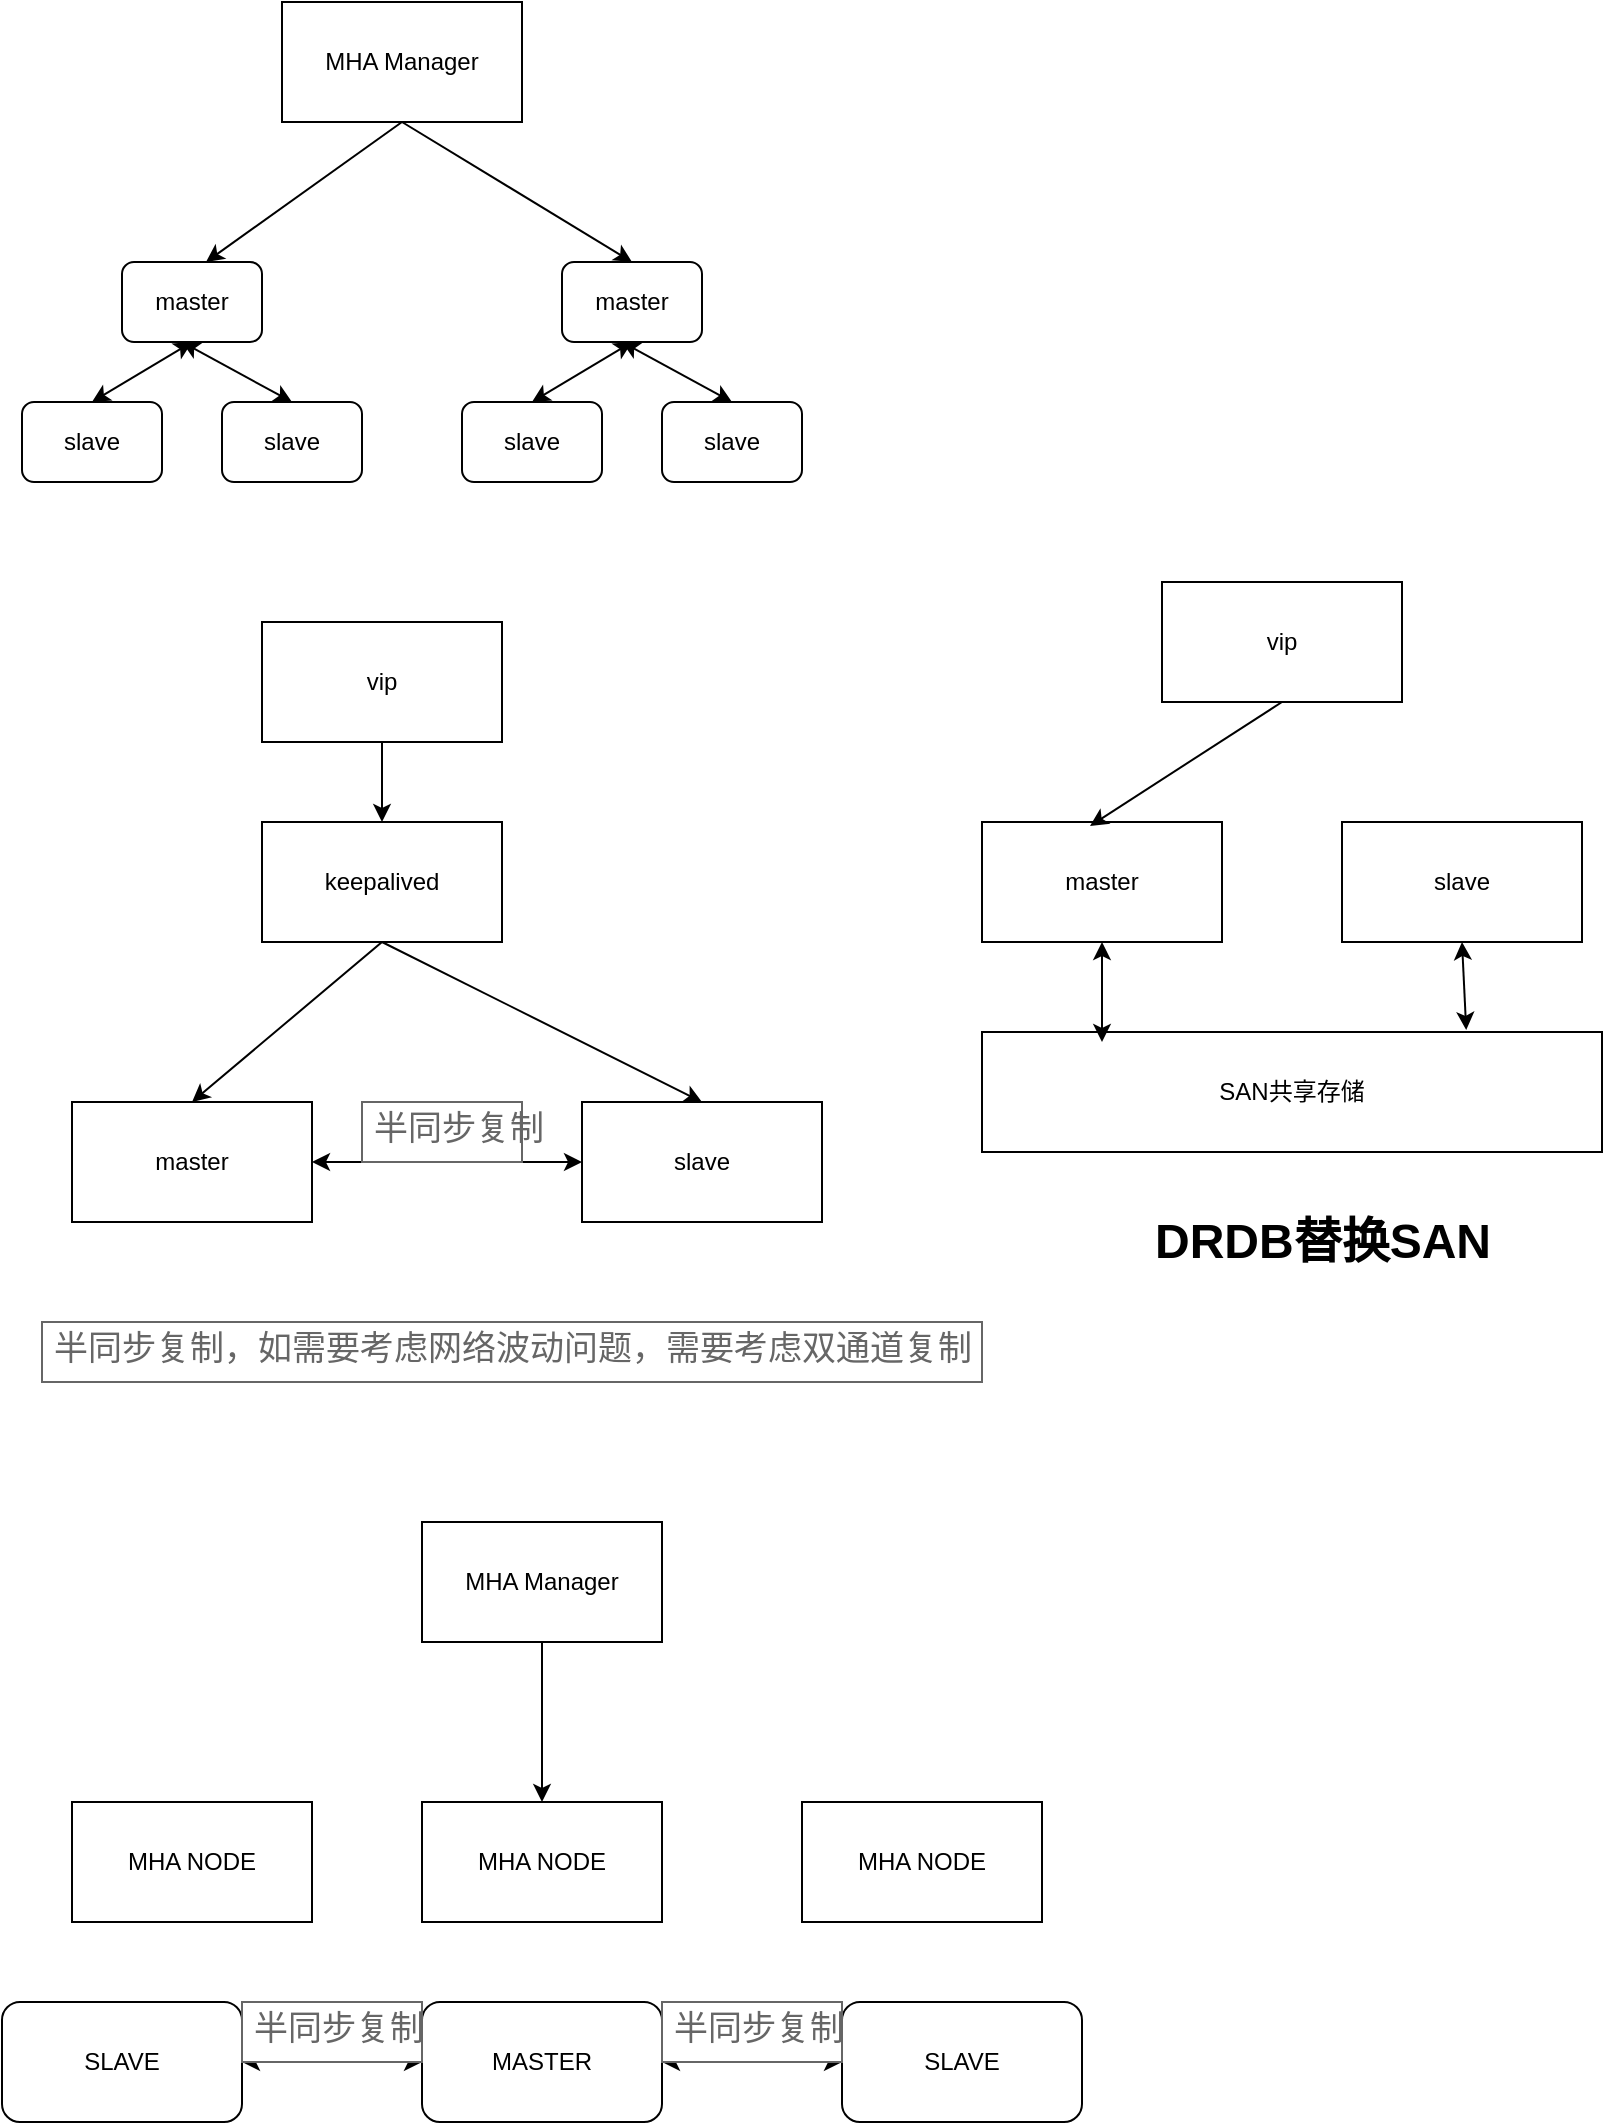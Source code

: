 <mxfile version="20.3.3" type="github">
  <diagram id="OuwgXyD_9DR6N_azSL5Z" name="第 1 页">
    <mxGraphModel dx="1422" dy="762" grid="1" gridSize="10" guides="1" tooltips="1" connect="1" arrows="1" fold="1" page="1" pageScale="1" pageWidth="827" pageHeight="1169" math="0" shadow="0">
      <root>
        <mxCell id="0" />
        <mxCell id="1" parent="0" />
        <mxCell id="eK1YIfd90ZRMdxl5LKId-1" value="MHA Manager" style="rounded=0;whiteSpace=wrap;html=1;" vertex="1" parent="1">
          <mxGeometry x="140" y="40" width="120" height="60" as="geometry" />
        </mxCell>
        <mxCell id="eK1YIfd90ZRMdxl5LKId-2" value="master" style="rounded=1;whiteSpace=wrap;html=1;" vertex="1" parent="1">
          <mxGeometry x="60" y="170" width="70" height="40" as="geometry" />
        </mxCell>
        <mxCell id="eK1YIfd90ZRMdxl5LKId-3" value="slave" style="rounded=1;whiteSpace=wrap;html=1;" vertex="1" parent="1">
          <mxGeometry x="110" y="240" width="70" height="40" as="geometry" />
        </mxCell>
        <mxCell id="eK1YIfd90ZRMdxl5LKId-4" value="slave" style="rounded=1;whiteSpace=wrap;html=1;" vertex="1" parent="1">
          <mxGeometry x="10" y="240" width="70" height="40" as="geometry" />
        </mxCell>
        <mxCell id="eK1YIfd90ZRMdxl5LKId-8" value="" style="endArrow=classic;html=1;rounded=0;exitX=0.5;exitY=1;exitDx=0;exitDy=0;entryX=0.6;entryY=0;entryDx=0;entryDy=0;entryPerimeter=0;" edge="1" parent="1" source="eK1YIfd90ZRMdxl5LKId-1" target="eK1YIfd90ZRMdxl5LKId-2">
          <mxGeometry width="50" height="50" relative="1" as="geometry">
            <mxPoint x="140" y="170" as="sourcePoint" />
            <mxPoint x="190" y="120" as="targetPoint" />
          </mxGeometry>
        </mxCell>
        <mxCell id="eK1YIfd90ZRMdxl5LKId-9" value="" style="endArrow=classic;html=1;rounded=0;exitX=0.5;exitY=1;exitDx=0;exitDy=0;entryX=0.5;entryY=0;entryDx=0;entryDy=0;" edge="1" parent="1" source="eK1YIfd90ZRMdxl5LKId-1">
          <mxGeometry width="50" height="50" relative="1" as="geometry">
            <mxPoint x="210" y="110" as="sourcePoint" />
            <mxPoint x="315" y="170" as="targetPoint" />
          </mxGeometry>
        </mxCell>
        <mxCell id="eK1YIfd90ZRMdxl5LKId-10" value="" style="endArrow=classic;startArrow=classic;html=1;rounded=0;exitX=0.5;exitY=0;exitDx=0;exitDy=0;entryX=0.5;entryY=1;entryDx=0;entryDy=0;" edge="1" parent="1" source="eK1YIfd90ZRMdxl5LKId-4" target="eK1YIfd90ZRMdxl5LKId-2">
          <mxGeometry width="50" height="50" relative="1" as="geometry">
            <mxPoint x="50" y="260" as="sourcePoint" />
            <mxPoint x="80" y="220" as="targetPoint" />
          </mxGeometry>
        </mxCell>
        <mxCell id="eK1YIfd90ZRMdxl5LKId-11" value="" style="endArrow=classic;startArrow=classic;html=1;rounded=0;exitX=0.5;exitY=0;exitDx=0;exitDy=0;" edge="1" parent="1" source="eK1YIfd90ZRMdxl5LKId-3">
          <mxGeometry width="50" height="50" relative="1" as="geometry">
            <mxPoint x="55" y="250" as="sourcePoint" />
            <mxPoint x="90" y="210" as="targetPoint" />
          </mxGeometry>
        </mxCell>
        <mxCell id="eK1YIfd90ZRMdxl5LKId-16" value="master" style="rounded=1;whiteSpace=wrap;html=1;" vertex="1" parent="1">
          <mxGeometry x="280" y="170" width="70" height="40" as="geometry" />
        </mxCell>
        <mxCell id="eK1YIfd90ZRMdxl5LKId-17" value="slave" style="rounded=1;whiteSpace=wrap;html=1;" vertex="1" parent="1">
          <mxGeometry x="330" y="240" width="70" height="40" as="geometry" />
        </mxCell>
        <mxCell id="eK1YIfd90ZRMdxl5LKId-18" value="slave" style="rounded=1;whiteSpace=wrap;html=1;" vertex="1" parent="1">
          <mxGeometry x="230" y="240" width="70" height="40" as="geometry" />
        </mxCell>
        <mxCell id="eK1YIfd90ZRMdxl5LKId-19" value="" style="endArrow=classic;startArrow=classic;html=1;rounded=0;exitX=0.5;exitY=0;exitDx=0;exitDy=0;entryX=0.5;entryY=1;entryDx=0;entryDy=0;" edge="1" parent="1" source="eK1YIfd90ZRMdxl5LKId-18" target="eK1YIfd90ZRMdxl5LKId-16">
          <mxGeometry width="50" height="50" relative="1" as="geometry">
            <mxPoint x="270" y="260" as="sourcePoint" />
            <mxPoint x="300" y="220" as="targetPoint" />
          </mxGeometry>
        </mxCell>
        <mxCell id="eK1YIfd90ZRMdxl5LKId-20" value="" style="endArrow=classic;startArrow=classic;html=1;rounded=0;exitX=0.5;exitY=0;exitDx=0;exitDy=0;" edge="1" parent="1" source="eK1YIfd90ZRMdxl5LKId-17">
          <mxGeometry width="50" height="50" relative="1" as="geometry">
            <mxPoint x="275" y="250" as="sourcePoint" />
            <mxPoint x="310" y="210" as="targetPoint" />
          </mxGeometry>
        </mxCell>
        <mxCell id="eK1YIfd90ZRMdxl5LKId-21" value="vip" style="rounded=0;whiteSpace=wrap;html=1;" vertex="1" parent="1">
          <mxGeometry x="130" y="350" width="120" height="60" as="geometry" />
        </mxCell>
        <mxCell id="eK1YIfd90ZRMdxl5LKId-22" value="" style="endArrow=classic;html=1;rounded=0;exitX=0.5;exitY=1;exitDx=0;exitDy=0;entryX=0.5;entryY=0;entryDx=0;entryDy=0;" edge="1" parent="1" source="eK1YIfd90ZRMdxl5LKId-21" target="eK1YIfd90ZRMdxl5LKId-23">
          <mxGeometry width="50" height="50" relative="1" as="geometry">
            <mxPoint x="180" y="510" as="sourcePoint" />
            <mxPoint x="190" y="480" as="targetPoint" />
          </mxGeometry>
        </mxCell>
        <mxCell id="eK1YIfd90ZRMdxl5LKId-23" value="keepalived" style="rounded=0;whiteSpace=wrap;html=1;" vertex="1" parent="1">
          <mxGeometry x="130" y="450" width="120" height="60" as="geometry" />
        </mxCell>
        <mxCell id="eK1YIfd90ZRMdxl5LKId-24" value="" style="endArrow=classic;html=1;rounded=0;exitX=0.5;exitY=1;exitDx=0;exitDy=0;entryX=0.5;entryY=0;entryDx=0;entryDy=0;" edge="1" parent="1" source="eK1YIfd90ZRMdxl5LKId-23" target="eK1YIfd90ZRMdxl5LKId-25">
          <mxGeometry width="50" height="50" relative="1" as="geometry">
            <mxPoint x="170" y="570" as="sourcePoint" />
            <mxPoint x="140" y="580" as="targetPoint" />
          </mxGeometry>
        </mxCell>
        <mxCell id="eK1YIfd90ZRMdxl5LKId-25" value="master" style="rounded=0;whiteSpace=wrap;html=1;" vertex="1" parent="1">
          <mxGeometry x="35" y="590" width="120" height="60" as="geometry" />
        </mxCell>
        <mxCell id="eK1YIfd90ZRMdxl5LKId-26" value="" style="endArrow=classic;startArrow=classic;html=1;rounded=0;exitX=1;exitY=0.5;exitDx=0;exitDy=0;entryX=0;entryY=0.5;entryDx=0;entryDy=0;" edge="1" parent="1" source="eK1YIfd90ZRMdxl5LKId-25" target="eK1YIfd90ZRMdxl5LKId-27">
          <mxGeometry width="50" height="50" relative="1" as="geometry">
            <mxPoint x="180" y="650" as="sourcePoint" />
            <mxPoint x="230" y="620" as="targetPoint" />
          </mxGeometry>
        </mxCell>
        <mxCell id="eK1YIfd90ZRMdxl5LKId-27" value="slave" style="rounded=0;whiteSpace=wrap;html=1;" vertex="1" parent="1">
          <mxGeometry x="290" y="590" width="120" height="60" as="geometry" />
        </mxCell>
        <mxCell id="eK1YIfd90ZRMdxl5LKId-29" value="半同步复制" style="strokeWidth=1;shadow=0;dashed=0;align=center;html=1;shape=mxgraph.mockup.text.textBox;fontColor=#666666;align=left;fontSize=17;spacingLeft=4;spacingTop=-3;strokeColor=#666666;mainText=" vertex="1" parent="1">
          <mxGeometry x="180" y="590" width="80" height="30" as="geometry" />
        </mxCell>
        <mxCell id="eK1YIfd90ZRMdxl5LKId-30" value="" style="endArrow=classic;html=1;rounded=0;entryX=0.5;entryY=0;entryDx=0;entryDy=0;" edge="1" parent="1" target="eK1YIfd90ZRMdxl5LKId-27">
          <mxGeometry width="50" height="50" relative="1" as="geometry">
            <mxPoint x="190" y="510" as="sourcePoint" />
            <mxPoint x="105" y="600" as="targetPoint" />
          </mxGeometry>
        </mxCell>
        <mxCell id="eK1YIfd90ZRMdxl5LKId-31" value="半同步复制，如需要考虑网络波动问题，需要考虑双通道复制" style="strokeWidth=1;shadow=0;dashed=0;align=center;html=1;shape=mxgraph.mockup.text.textBox;fontColor=#666666;align=left;fontSize=17;spacingLeft=4;spacingTop=-3;strokeColor=#666666;mainText=" vertex="1" parent="1">
          <mxGeometry x="20" y="700" width="470" height="30" as="geometry" />
        </mxCell>
        <mxCell id="eK1YIfd90ZRMdxl5LKId-36" value="MHA Manager" style="rounded=0;whiteSpace=wrap;html=1;" vertex="1" parent="1">
          <mxGeometry x="210" y="800" width="120" height="60" as="geometry" />
        </mxCell>
        <mxCell id="eK1YIfd90ZRMdxl5LKId-37" value="" style="endArrow=classic;html=1;rounded=0;exitX=0.5;exitY=1;exitDx=0;exitDy=0;entryX=0.5;entryY=0;entryDx=0;entryDy=0;" edge="1" parent="1" source="eK1YIfd90ZRMdxl5LKId-36" target="eK1YIfd90ZRMdxl5LKId-42">
          <mxGeometry width="50" height="50" relative="1" as="geometry">
            <mxPoint x="170" y="940" as="sourcePoint" />
            <mxPoint x="180" y="920" as="targetPoint" />
          </mxGeometry>
        </mxCell>
        <mxCell id="eK1YIfd90ZRMdxl5LKId-39" value="MHA NODE" style="rounded=0;whiteSpace=wrap;html=1;" vertex="1" parent="1">
          <mxGeometry x="35" y="940" width="120" height="60" as="geometry" />
        </mxCell>
        <mxCell id="eK1YIfd90ZRMdxl5LKId-40" value="SLAVE" style="rounded=1;whiteSpace=wrap;html=1;" vertex="1" parent="1">
          <mxGeometry y="1040" width="120" height="60" as="geometry" />
        </mxCell>
        <mxCell id="eK1YIfd90ZRMdxl5LKId-41" value="MASTER" style="rounded=1;whiteSpace=wrap;html=1;" vertex="1" parent="1">
          <mxGeometry x="210" y="1040" width="120" height="60" as="geometry" />
        </mxCell>
        <mxCell id="eK1YIfd90ZRMdxl5LKId-42" value="MHA NODE" style="rounded=0;whiteSpace=wrap;html=1;" vertex="1" parent="1">
          <mxGeometry x="210" y="940" width="120" height="60" as="geometry" />
        </mxCell>
        <mxCell id="eK1YIfd90ZRMdxl5LKId-43" value="" style="endArrow=classic;startArrow=classic;html=1;rounded=0;entryX=0;entryY=0.5;entryDx=0;entryDy=0;exitX=1;exitY=0.5;exitDx=0;exitDy=0;" edge="1" parent="1" source="eK1YIfd90ZRMdxl5LKId-40" target="eK1YIfd90ZRMdxl5LKId-41">
          <mxGeometry width="50" height="50" relative="1" as="geometry">
            <mxPoint x="150" y="1100" as="sourcePoint" />
            <mxPoint x="200" y="1050" as="targetPoint" />
          </mxGeometry>
        </mxCell>
        <mxCell id="eK1YIfd90ZRMdxl5LKId-44" value="MHA NODE" style="rounded=0;whiteSpace=wrap;html=1;" vertex="1" parent="1">
          <mxGeometry x="400" y="940" width="120" height="60" as="geometry" />
        </mxCell>
        <mxCell id="eK1YIfd90ZRMdxl5LKId-45" value="SLAVE" style="rounded=1;whiteSpace=wrap;html=1;" vertex="1" parent="1">
          <mxGeometry x="420" y="1040" width="120" height="60" as="geometry" />
        </mxCell>
        <mxCell id="eK1YIfd90ZRMdxl5LKId-46" value="" style="endArrow=classic;startArrow=classic;html=1;rounded=0;exitX=1;exitY=0.5;exitDx=0;exitDy=0;entryX=0;entryY=0.5;entryDx=0;entryDy=0;" edge="1" parent="1" source="eK1YIfd90ZRMdxl5LKId-41" target="eK1YIfd90ZRMdxl5LKId-45">
          <mxGeometry width="50" height="50" relative="1" as="geometry">
            <mxPoint x="165" y="1080" as="sourcePoint" />
            <mxPoint x="390" y="1070" as="targetPoint" />
          </mxGeometry>
        </mxCell>
        <mxCell id="eK1YIfd90ZRMdxl5LKId-47" value="半同步复制" style="strokeWidth=1;shadow=0;dashed=0;align=center;html=1;shape=mxgraph.mockup.text.textBox;fontColor=#666666;align=left;fontSize=17;spacingLeft=4;spacingTop=-3;strokeColor=#666666;mainText=" vertex="1" parent="1">
          <mxGeometry x="120" y="1040" width="90" height="30" as="geometry" />
        </mxCell>
        <mxCell id="eK1YIfd90ZRMdxl5LKId-48" value="半同步复制" style="strokeWidth=1;shadow=0;dashed=0;align=center;html=1;shape=mxgraph.mockup.text.textBox;fontColor=#666666;align=left;fontSize=17;spacingLeft=4;spacingTop=-3;strokeColor=#666666;mainText=" vertex="1" parent="1">
          <mxGeometry x="330" y="1040" width="90" height="30" as="geometry" />
        </mxCell>
        <mxCell id="eK1YIfd90ZRMdxl5LKId-49" value="vip" style="rounded=0;whiteSpace=wrap;html=1;" vertex="1" parent="1">
          <mxGeometry x="580" y="330" width="120" height="60" as="geometry" />
        </mxCell>
        <mxCell id="eK1YIfd90ZRMdxl5LKId-50" value="master" style="rounded=0;whiteSpace=wrap;html=1;" vertex="1" parent="1">
          <mxGeometry x="490" y="450" width="120" height="60" as="geometry" />
        </mxCell>
        <mxCell id="eK1YIfd90ZRMdxl5LKId-51" value="slave" style="rounded=0;whiteSpace=wrap;html=1;" vertex="1" parent="1">
          <mxGeometry x="670" y="450" width="120" height="60" as="geometry" />
        </mxCell>
        <mxCell id="eK1YIfd90ZRMdxl5LKId-52" value="" style="endArrow=classic;html=1;rounded=0;exitX=0.5;exitY=1;exitDx=0;exitDy=0;entryX=0.45;entryY=0.033;entryDx=0;entryDy=0;entryPerimeter=0;" edge="1" parent="1" source="eK1YIfd90ZRMdxl5LKId-49" target="eK1YIfd90ZRMdxl5LKId-50">
          <mxGeometry width="50" height="50" relative="1" as="geometry">
            <mxPoint x="610" y="450" as="sourcePoint" />
            <mxPoint x="660" y="400" as="targetPoint" />
          </mxGeometry>
        </mxCell>
        <mxCell id="eK1YIfd90ZRMdxl5LKId-53" value="SAN共享存储" style="rounded=0;whiteSpace=wrap;html=1;" vertex="1" parent="1">
          <mxGeometry x="490" y="555" width="310" height="60" as="geometry" />
        </mxCell>
        <mxCell id="eK1YIfd90ZRMdxl5LKId-54" value="" style="endArrow=classic;startArrow=classic;html=1;rounded=0;entryX=0.5;entryY=1;entryDx=0;entryDy=0;" edge="1" parent="1" target="eK1YIfd90ZRMdxl5LKId-50">
          <mxGeometry width="50" height="50" relative="1" as="geometry">
            <mxPoint x="550" y="560" as="sourcePoint" />
            <mxPoint x="600" y="510" as="targetPoint" />
          </mxGeometry>
        </mxCell>
        <mxCell id="eK1YIfd90ZRMdxl5LKId-55" value="" style="endArrow=classic;startArrow=classic;html=1;rounded=0;entryX=0.5;entryY=1;entryDx=0;entryDy=0;exitX=0.781;exitY=-0.017;exitDx=0;exitDy=0;exitPerimeter=0;" edge="1" parent="1" source="eK1YIfd90ZRMdxl5LKId-53" target="eK1YIfd90ZRMdxl5LKId-51">
          <mxGeometry width="50" height="50" relative="1" as="geometry">
            <mxPoint x="560" y="570" as="sourcePoint" />
            <mxPoint x="560" y="520" as="targetPoint" />
          </mxGeometry>
        </mxCell>
        <mxCell id="eK1YIfd90ZRMdxl5LKId-56" value="DRDB替换SAN" style="text;strokeColor=none;fillColor=none;html=1;fontSize=24;fontStyle=1;verticalAlign=middle;align=center;" vertex="1" parent="1">
          <mxGeometry x="610" y="640" width="100" height="40" as="geometry" />
        </mxCell>
      </root>
    </mxGraphModel>
  </diagram>
</mxfile>

